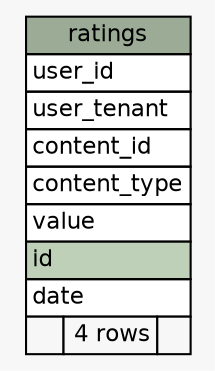 // dot 2.30.1 on Linux 3.10.0-1127.19.1.el7.x86_64
// SchemaSpy rev 590
digraph "ratings" {
  graph [
    rankdir="RL"
    bgcolor="#f7f7f7"
    nodesep="0.18"
    ranksep="0.46"
    fontname="Helvetica"
    fontsize="11"
  ];
  node [
    fontname="Helvetica"
    fontsize="11"
    shape="plaintext"
  ];
  edge [
    arrowsize="0.8"
  ];
  "ratings" [
    label=<
    <TABLE BORDER="0" CELLBORDER="1" CELLSPACING="0" BGCOLOR="#ffffff">
      <TR><TD COLSPAN="3" BGCOLOR="#9bab96" ALIGN="CENTER">ratings</TD></TR>
      <TR><TD PORT="user_id" COLSPAN="3" ALIGN="LEFT">user_id</TD></TR>
      <TR><TD PORT="user_tenant" COLSPAN="3" ALIGN="LEFT">user_tenant</TD></TR>
      <TR><TD PORT="content_id" COLSPAN="3" ALIGN="LEFT">content_id</TD></TR>
      <TR><TD PORT="content_type" COLSPAN="3" ALIGN="LEFT">content_type</TD></TR>
      <TR><TD PORT="value" COLSPAN="3" ALIGN="LEFT">value</TD></TR>
      <TR><TD PORT="id" COLSPAN="3" BGCOLOR="#bed1b8" ALIGN="LEFT">id</TD></TR>
      <TR><TD PORT="date" COLSPAN="3" ALIGN="LEFT">date</TD></TR>
      <TR><TD ALIGN="LEFT" BGCOLOR="#f7f7f7">  </TD><TD ALIGN="RIGHT" BGCOLOR="#f7f7f7">4 rows</TD><TD ALIGN="RIGHT" BGCOLOR="#f7f7f7">  </TD></TR>
    </TABLE>>
    URL="tables/ratings.html"
    tooltip="ratings"
  ];
}
